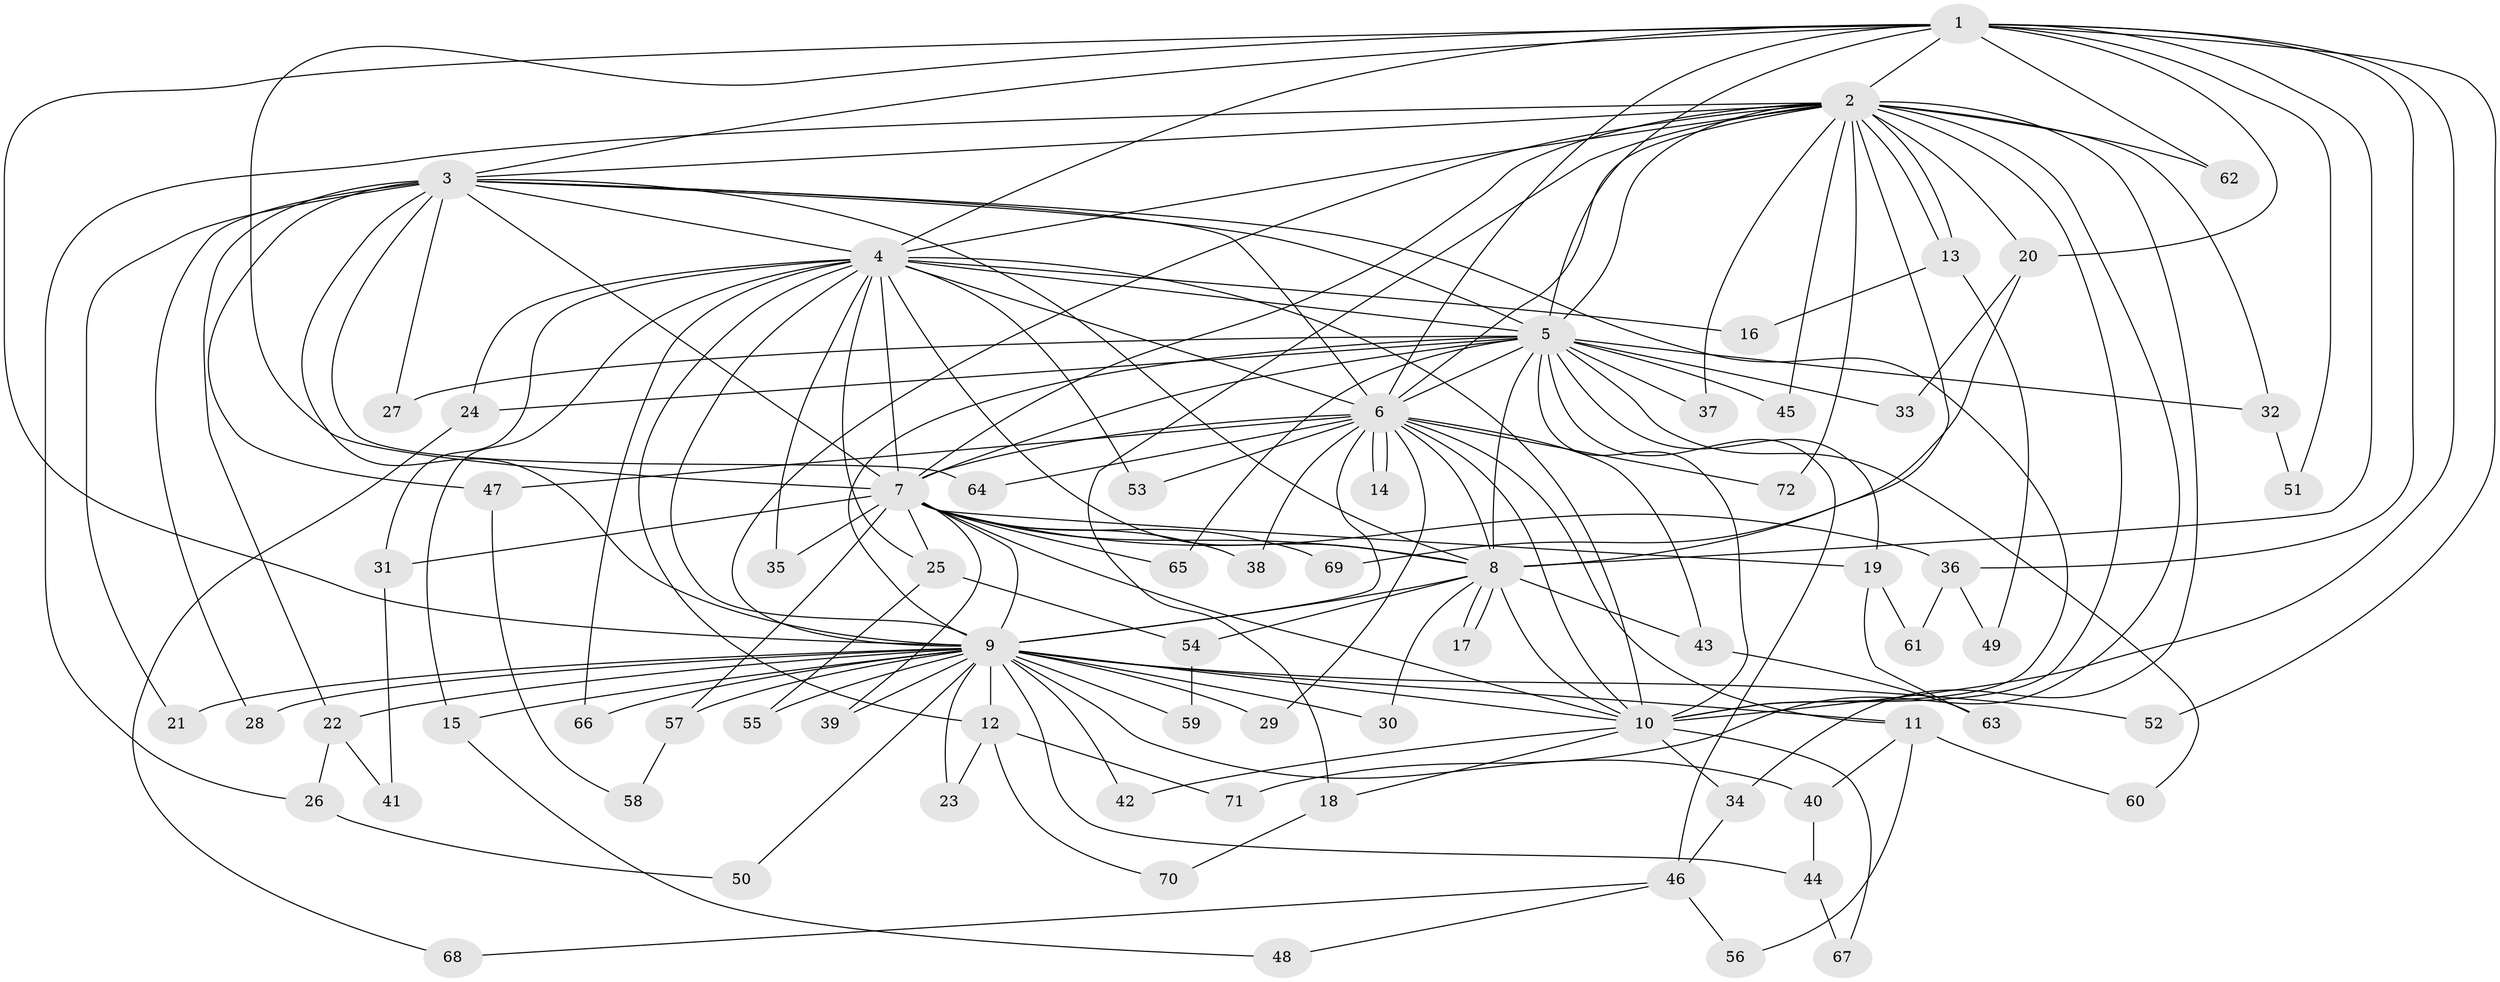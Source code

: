 // Generated by graph-tools (version 1.1) at 2025/11/02/27/25 16:11:08]
// undirected, 72 vertices, 169 edges
graph export_dot {
graph [start="1"]
  node [color=gray90,style=filled];
  1;
  2;
  3;
  4;
  5;
  6;
  7;
  8;
  9;
  10;
  11;
  12;
  13;
  14;
  15;
  16;
  17;
  18;
  19;
  20;
  21;
  22;
  23;
  24;
  25;
  26;
  27;
  28;
  29;
  30;
  31;
  32;
  33;
  34;
  35;
  36;
  37;
  38;
  39;
  40;
  41;
  42;
  43;
  44;
  45;
  46;
  47;
  48;
  49;
  50;
  51;
  52;
  53;
  54;
  55;
  56;
  57;
  58;
  59;
  60;
  61;
  62;
  63;
  64;
  65;
  66;
  67;
  68;
  69;
  70;
  71;
  72;
  1 -- 2;
  1 -- 3;
  1 -- 4;
  1 -- 5;
  1 -- 6;
  1 -- 7;
  1 -- 8;
  1 -- 9;
  1 -- 10;
  1 -- 20;
  1 -- 36;
  1 -- 51;
  1 -- 52;
  1 -- 62;
  2 -- 3;
  2 -- 4;
  2 -- 5;
  2 -- 6;
  2 -- 7;
  2 -- 8;
  2 -- 9;
  2 -- 10;
  2 -- 13;
  2 -- 13;
  2 -- 18;
  2 -- 20;
  2 -- 26;
  2 -- 32;
  2 -- 34;
  2 -- 37;
  2 -- 45;
  2 -- 62;
  2 -- 71;
  2 -- 72;
  3 -- 4;
  3 -- 5;
  3 -- 6;
  3 -- 7;
  3 -- 8;
  3 -- 9;
  3 -- 10;
  3 -- 21;
  3 -- 22;
  3 -- 27;
  3 -- 28;
  3 -- 47;
  3 -- 64;
  4 -- 5;
  4 -- 6;
  4 -- 7;
  4 -- 8;
  4 -- 9;
  4 -- 10;
  4 -- 12;
  4 -- 15;
  4 -- 16;
  4 -- 24;
  4 -- 25;
  4 -- 31;
  4 -- 35;
  4 -- 53;
  4 -- 66;
  5 -- 6;
  5 -- 7;
  5 -- 8;
  5 -- 9;
  5 -- 10;
  5 -- 19;
  5 -- 24;
  5 -- 27;
  5 -- 32;
  5 -- 33;
  5 -- 37;
  5 -- 45;
  5 -- 46;
  5 -- 60;
  5 -- 65;
  6 -- 7;
  6 -- 8;
  6 -- 9;
  6 -- 10;
  6 -- 11;
  6 -- 14;
  6 -- 14;
  6 -- 29;
  6 -- 38;
  6 -- 43;
  6 -- 47;
  6 -- 53;
  6 -- 64;
  6 -- 72;
  7 -- 8;
  7 -- 9;
  7 -- 10;
  7 -- 19;
  7 -- 25;
  7 -- 31;
  7 -- 35;
  7 -- 36;
  7 -- 38;
  7 -- 39;
  7 -- 57;
  7 -- 65;
  7 -- 69;
  8 -- 9;
  8 -- 10;
  8 -- 17;
  8 -- 17;
  8 -- 30;
  8 -- 43;
  8 -- 54;
  9 -- 10;
  9 -- 11;
  9 -- 12;
  9 -- 15;
  9 -- 21;
  9 -- 22;
  9 -- 23;
  9 -- 28;
  9 -- 29;
  9 -- 30;
  9 -- 39;
  9 -- 40;
  9 -- 42;
  9 -- 44;
  9 -- 50;
  9 -- 52;
  9 -- 55;
  9 -- 57;
  9 -- 59;
  9 -- 66;
  10 -- 18;
  10 -- 34;
  10 -- 42;
  10 -- 67;
  11 -- 40;
  11 -- 56;
  11 -- 60;
  12 -- 23;
  12 -- 70;
  12 -- 71;
  13 -- 16;
  13 -- 49;
  15 -- 48;
  18 -- 70;
  19 -- 61;
  19 -- 63;
  20 -- 33;
  20 -- 69;
  22 -- 26;
  22 -- 41;
  24 -- 68;
  25 -- 54;
  25 -- 55;
  26 -- 50;
  31 -- 41;
  32 -- 51;
  34 -- 46;
  36 -- 49;
  36 -- 61;
  40 -- 44;
  43 -- 63;
  44 -- 67;
  46 -- 48;
  46 -- 56;
  46 -- 68;
  47 -- 58;
  54 -- 59;
  57 -- 58;
}
